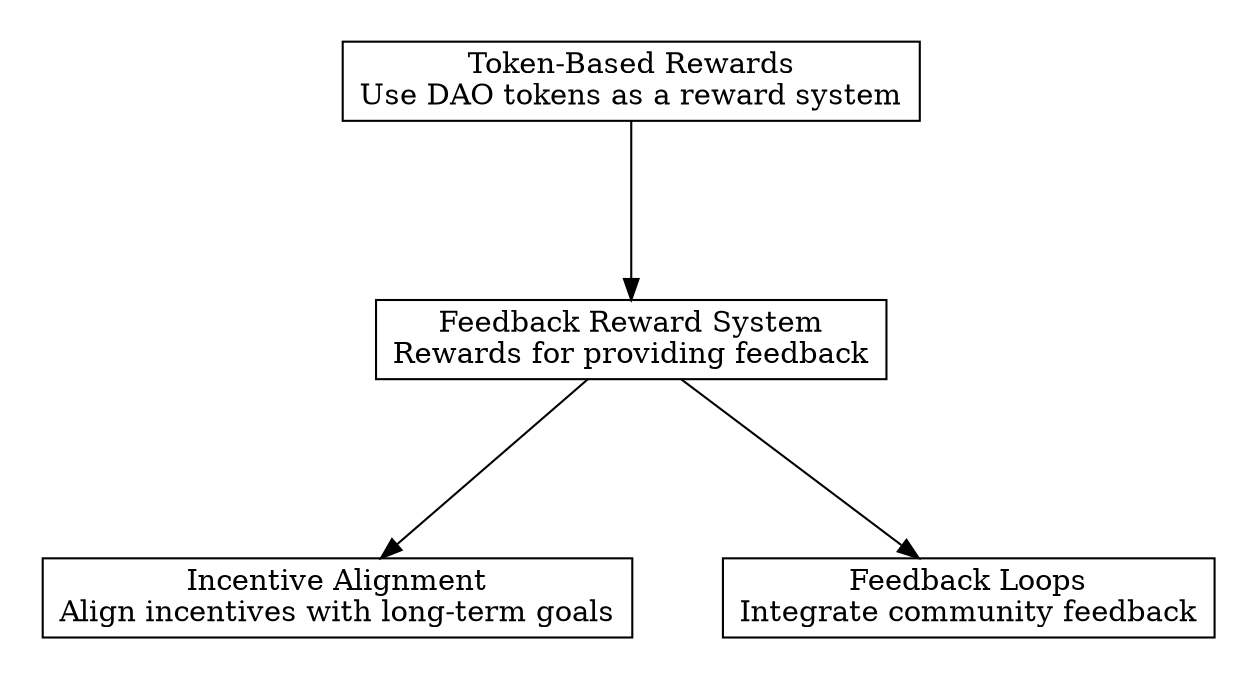 digraph "" {
	graph [nodesep=0.6,
		rankdir=TB,
		ranksep=1.2
	];
	node [label="\N",
		shape=box
	];
	subgraph cluster_predecessors {
		graph [rank=max,
			style=invis
		];
		"Token-Based Rewards"	[label="Token-Based Rewards\nUse DAO tokens as a reward system"];
	}
	subgraph cluster_descendants {
		graph [rank=min,
			style=invis
		];
		"Feedback Loops"	[label="Feedback Loops\nIntegrate community feedback"];
		"Incentive Alignment"	[label="Incentive Alignment\nAlign incentives with long-term goals"];
	}
	"Feedback Reward System"	[label="Feedback Reward System\nRewards for providing feedback"];
	"Feedback Reward System" -> "Feedback Loops";
	"Feedback Reward System" -> "Incentive Alignment";
	"Token-Based Rewards" -> "Feedback Reward System";
}
